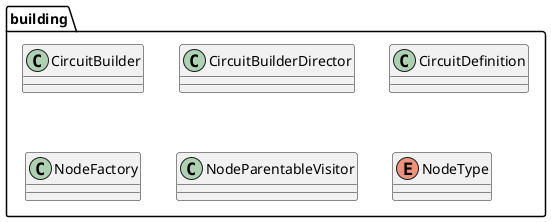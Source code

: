 @startuml

package building {
    class CircuitBuilder {

    }

    class CircuitBuilderDirector {

    }

    class CircuitDefinition {

    }

    class NodeFactory {

    }

    class NodeParentableVisitor {

    }

    enum NodeType {

    }
}

@enduml